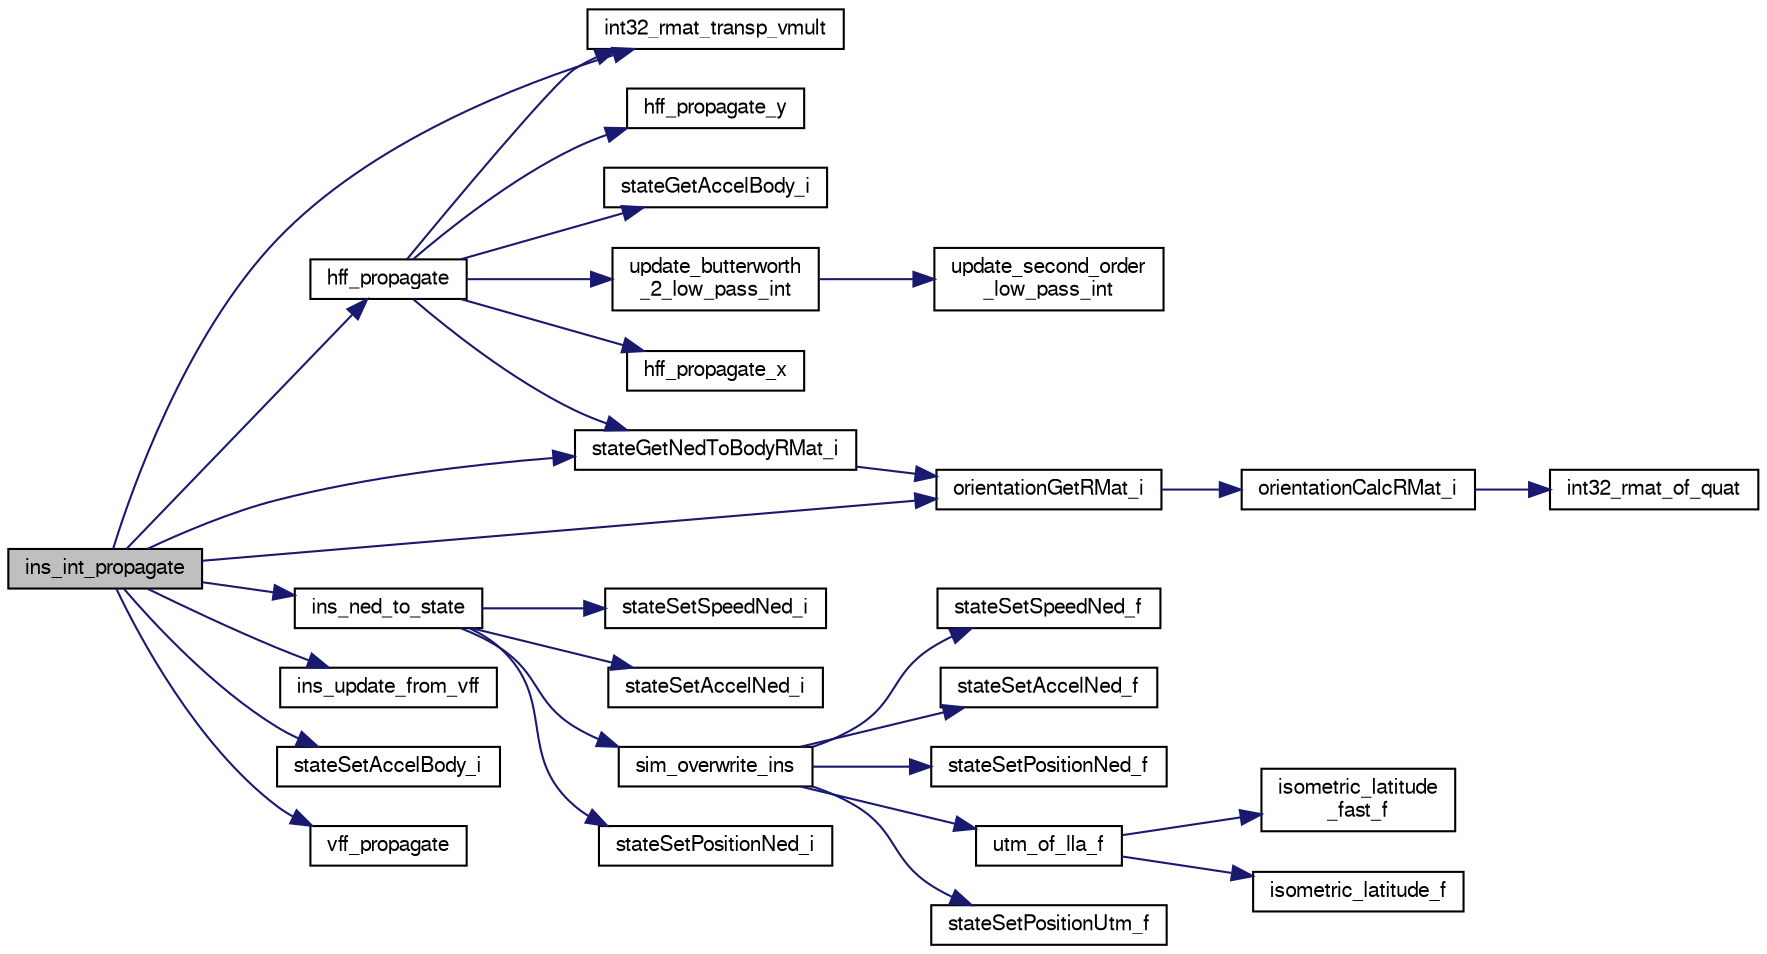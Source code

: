 digraph "ins_int_propagate"
{
  edge [fontname="FreeSans",fontsize="10",labelfontname="FreeSans",labelfontsize="10"];
  node [fontname="FreeSans",fontsize="10",shape=record];
  rankdir="LR";
  Node1 [label="ins_int_propagate",height=0.2,width=0.4,color="black", fillcolor="grey75", style="filled", fontcolor="black"];
  Node1 -> Node2 [color="midnightblue",fontsize="10",style="solid",fontname="FreeSans"];
  Node2 [label="hff_propagate",height=0.2,width=0.4,color="black", fillcolor="white", style="filled",URL="$hf__float_8c.html#a9bdbdd8c70af4499734f76ebffbebd69"];
  Node2 -> Node3 [color="midnightblue",fontsize="10",style="solid",fontname="FreeSans"];
  Node3 [label="hff_propagate_x",height=0.2,width=0.4,color="black", fillcolor="white", style="filled",URL="$hf__float_8c.html#a5900dc5fb826ba6c5806db1473ec7674",tooltip="Propagate the filter in time. "];
  Node2 -> Node4 [color="midnightblue",fontsize="10",style="solid",fontname="FreeSans"];
  Node4 [label="hff_propagate_y",height=0.2,width=0.4,color="black", fillcolor="white", style="filled",URL="$hf__float_8c.html#a864cdfaee047ac005988be39e270b2d5"];
  Node2 -> Node5 [color="midnightblue",fontsize="10",style="solid",fontname="FreeSans"];
  Node5 [label="int32_rmat_transp_vmult",height=0.2,width=0.4,color="black", fillcolor="white", style="filled",URL="$group__math__algebra__int.html#gac992f3c60c036759941405f6e754b55b",tooltip="rotate 3D vector by transposed rotation matrix. "];
  Node2 -> Node6 [color="midnightblue",fontsize="10",style="solid",fontname="FreeSans"];
  Node6 [label="stateGetAccelBody_i",height=0.2,width=0.4,color="black", fillcolor="white", style="filled",URL="$group__state__velocity.html#gaf19a04f3195dbbd90af367b1f5b9653a",tooltip="Get acceleration in Body coordinates (int). "];
  Node2 -> Node7 [color="midnightblue",fontsize="10",style="solid",fontname="FreeSans"];
  Node7 [label="stateGetNedToBodyRMat_i",height=0.2,width=0.4,color="black", fillcolor="white", style="filled",URL="$group__state__attitude.html#ga7c541b9b2e6231ac9a11a9e21562a5b3",tooltip="Get vehicle body attitude rotation matrix (int). "];
  Node7 -> Node8 [color="midnightblue",fontsize="10",style="solid",fontname="FreeSans"];
  Node8 [label="orientationGetRMat_i",height=0.2,width=0.4,color="black", fillcolor="white", style="filled",URL="$group__math__orientation__representation.html#ga4d3e785c7decf12ad0331c6ec207ded7",tooltip="Get vehicle body attitude rotation matrix (int). "];
  Node8 -> Node9 [color="midnightblue",fontsize="10",style="solid",fontname="FreeSans"];
  Node9 [label="orientationCalcRMat_i",height=0.2,width=0.4,color="black", fillcolor="white", style="filled",URL="$group__math__orientation__representation.html#ga8d3a2d675e2693d1780d587cd392d96a"];
  Node9 -> Node10 [color="midnightblue",fontsize="10",style="solid",fontname="FreeSans"];
  Node10 [label="int32_rmat_of_quat",height=0.2,width=0.4,color="black", fillcolor="white", style="filled",URL="$group__math__algebra__int.html#ga3cee8bb86ebb6befea5e2b4a97b3326f",tooltip="Convert unit quaternion to rotation matrix. "];
  Node2 -> Node11 [color="midnightblue",fontsize="10",style="solid",fontname="FreeSans"];
  Node11 [label="update_butterworth\l_2_low_pass_int",height=0.2,width=0.4,color="black", fillcolor="white", style="filled",URL="$low__pass__filter_8h.html#a2f2143b974670872a03cc02fa29ed066",tooltip="Update second order Butterworth low pass filter state with a new value(fixed point version)..."];
  Node11 -> Node12 [color="midnightblue",fontsize="10",style="solid",fontname="FreeSans"];
  Node12 [label="update_second_order\l_low_pass_int",height=0.2,width=0.4,color="black", fillcolor="white", style="filled",URL="$low__pass__filter_8h.html#a9b7d8efe8f0511c29c27d714d8bc0f44",tooltip="Update second order low pass filter state with a new value(fixed point version). "];
  Node1 -> Node13 [color="midnightblue",fontsize="10",style="solid",fontname="FreeSans"];
  Node13 [label="ins_ned_to_state",height=0.2,width=0.4,color="black", fillcolor="white", style="filled",URL="$ins__int_8c.html#a906e42c3bdc95d6fa78d129fbf20719e",tooltip="copy position and speed to state interface "];
  Node13 -> Node14 [color="midnightblue",fontsize="10",style="solid",fontname="FreeSans"];
  Node14 [label="stateSetPositionNed_i",height=0.2,width=0.4,color="black", fillcolor="white", style="filled",URL="$group__state__position.html#ga83bd9c7ef9bfff9ff41a5d290be52438",tooltip="Set position from local NED coordinates (int). "];
  Node13 -> Node15 [color="midnightblue",fontsize="10",style="solid",fontname="FreeSans"];
  Node15 [label="stateSetSpeedNed_i",height=0.2,width=0.4,color="black", fillcolor="white", style="filled",URL="$group__state__velocity.html#gaa6cbe14043ae394f4994ac02bee85644",tooltip="Set ground speed in local NED coordinates (int). "];
  Node13 -> Node16 [color="midnightblue",fontsize="10",style="solid",fontname="FreeSans"];
  Node16 [label="stateSetAccelNed_i",height=0.2,width=0.4,color="black", fillcolor="white", style="filled",URL="$group__state__acceleration.html#ga44bccfd32b2928abef6b08c4f867c1be",tooltip="Set acceleration in NED coordinates (int). "];
  Node13 -> Node17 [color="midnightblue",fontsize="10",style="solid",fontname="FreeSans"];
  Node17 [label="sim_overwrite_ins",height=0.2,width=0.4,color="black", fillcolor="white", style="filled",URL="$nps__autopilot_8h.html#a636593c9bb6482b2a36d64bef4975310"];
  Node17 -> Node18 [color="midnightblue",fontsize="10",style="solid",fontname="FreeSans"];
  Node18 [label="stateSetPositionNed_f",height=0.2,width=0.4,color="black", fillcolor="white", style="filled",URL="$group__state__position.html#ga9ff9643cd109a27a481d5883652d0f08",tooltip="Set position from local NED coordinates (float). "];
  Node17 -> Node19 [color="midnightblue",fontsize="10",style="solid",fontname="FreeSans"];
  Node19 [label="utm_of_lla_f",height=0.2,width=0.4,color="black", fillcolor="white", style="filled",URL="$pprz__geodetic__float_8c.html#af99d4775df518f30b741b49c26eceedd"];
  Node19 -> Node20 [color="midnightblue",fontsize="10",style="solid",fontname="FreeSans"];
  Node20 [label="isometric_latitude_f",height=0.2,width=0.4,color="black", fillcolor="white", style="filled",URL="$pprz__geodetic__float_8c.html#a25c5bd31de0ea0d0caf14a0d217ad3ea"];
  Node19 -> Node21 [color="midnightblue",fontsize="10",style="solid",fontname="FreeSans"];
  Node21 [label="isometric_latitude\l_fast_f",height=0.2,width=0.4,color="black", fillcolor="white", style="filled",URL="$pprz__geodetic__float_8c.html#a21ea1b369f7d4abd984fb89c488dde24"];
  Node17 -> Node22 [color="midnightblue",fontsize="10",style="solid",fontname="FreeSans"];
  Node22 [label="stateSetPositionUtm_f",height=0.2,width=0.4,color="black", fillcolor="white", style="filled",URL="$group__state__position.html#gac6c73e42fc6b5891cb23454ad9c68c92",tooltip="Set position from UTM coordinates (float). "];
  Node17 -> Node23 [color="midnightblue",fontsize="10",style="solid",fontname="FreeSans"];
  Node23 [label="stateSetSpeedNed_f",height=0.2,width=0.4,color="black", fillcolor="white", style="filled",URL="$group__state__velocity.html#gae6549b15cd961047c89481ab2d87171f",tooltip="Set ground speed in local NED coordinates (float). "];
  Node17 -> Node24 [color="midnightblue",fontsize="10",style="solid",fontname="FreeSans"];
  Node24 [label="stateSetAccelNed_f",height=0.2,width=0.4,color="black", fillcolor="white", style="filled",URL="$group__state__acceleration.html#ga27b8f24af6ddce14389efaa5ec119967",tooltip="Set acceleration in NED coordinates (float). "];
  Node1 -> Node25 [color="midnightblue",fontsize="10",style="solid",fontname="FreeSans"];
  Node25 [label="ins_update_from_vff",height=0.2,width=0.4,color="black", fillcolor="white", style="filled",URL="$ins__int_8c.html#a1c58640eca6d3495200de79b4daf134c",tooltip="update ins state from vertical filter "];
  Node1 -> Node5 [color="midnightblue",fontsize="10",style="solid",fontname="FreeSans"];
  Node1 -> Node8 [color="midnightblue",fontsize="10",style="solid",fontname="FreeSans"];
  Node1 -> Node7 [color="midnightblue",fontsize="10",style="solid",fontname="FreeSans"];
  Node1 -> Node26 [color="midnightblue",fontsize="10",style="solid",fontname="FreeSans"];
  Node26 [label="stateSetAccelBody_i",height=0.2,width=0.4,color="black", fillcolor="white", style="filled",URL="$group__state__velocity.html#ga20df8dd6eb07f3e70051e3b9809b1e60",tooltip="Set acceleration in Body coordinates (int). "];
  Node1 -> Node27 [color="midnightblue",fontsize="10",style="solid",fontname="FreeSans"];
  Node27 [label="vff_propagate",height=0.2,width=0.4,color="black", fillcolor="white", style="filled",URL="$vf__extended__float_8c.html#aa41dcb159a3384aadce98d6f89e82eca",tooltip="Propagate the filter in time. "];
}
